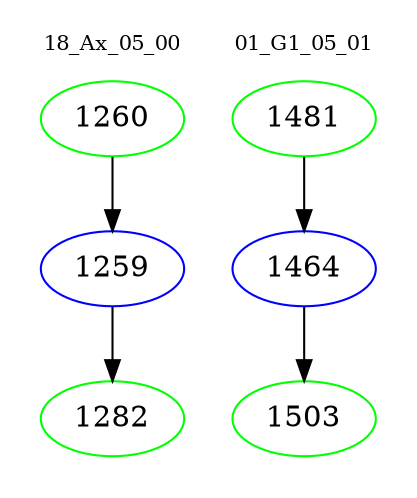 digraph{
subgraph cluster_0 {
color = white
label = "18_Ax_05_00";
fontsize=10;
T0_1260 [label="1260", color="green"]
T0_1260 -> T0_1259 [color="black"]
T0_1259 [label="1259", color="blue"]
T0_1259 -> T0_1282 [color="black"]
T0_1282 [label="1282", color="green"]
}
subgraph cluster_1 {
color = white
label = "01_G1_05_01";
fontsize=10;
T1_1481 [label="1481", color="green"]
T1_1481 -> T1_1464 [color="black"]
T1_1464 [label="1464", color="blue"]
T1_1464 -> T1_1503 [color="black"]
T1_1503 [label="1503", color="green"]
}
}
